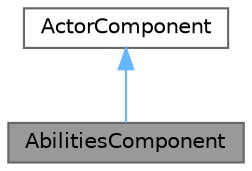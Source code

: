 digraph "AbilitiesComponent"
{
 // LATEX_PDF_SIZE
  bgcolor="transparent";
  edge [fontname=Helvetica,fontsize=10,labelfontname=Helvetica,labelfontsize=10];
  node [fontname=Helvetica,fontsize=10,shape=box,height=0.2,width=0.4];
  Node1 [label="AbilitiesComponent",height=0.2,width=0.4,color="gray40", fillcolor="grey60", style="filled", fontcolor="black",tooltip="A component allowing the object to use abilities @NOTE: Requires an attribute component to function p..."];
  Node2 -> Node1 [dir="back",color="steelblue1",style="solid"];
  Node2 [label="ActorComponent",height=0.2,width=0.4,color="gray40", fillcolor="white", style="filled",URL="$class_actor_component.html",tooltip="Base class to be derived for actor components"];
}
